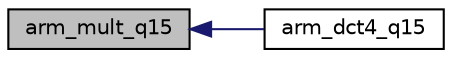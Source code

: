 digraph "arm_mult_q15"
{
  edge [fontname="Helvetica",fontsize="10",labelfontname="Helvetica",labelfontsize="10"];
  node [fontname="Helvetica",fontsize="10",shape=record];
  rankdir="LR";
  Node4 [label="arm_mult_q15",height=0.2,width=0.4,color="black", fillcolor="grey75", style="filled", fontcolor="black"];
  Node4 -> Node5 [dir="back",color="midnightblue",fontsize="10",style="solid",fontname="Helvetica"];
  Node5 [label="arm_dct4_q15",height=0.2,width=0.4,color="black", fillcolor="white", style="filled",URL="$group___d_c_t4___i_d_c_t4.html#ga114cb9635059f678df291fcc887aaf2b",tooltip="Processing function for the Q15 DCT4/IDCT4. "];
}
